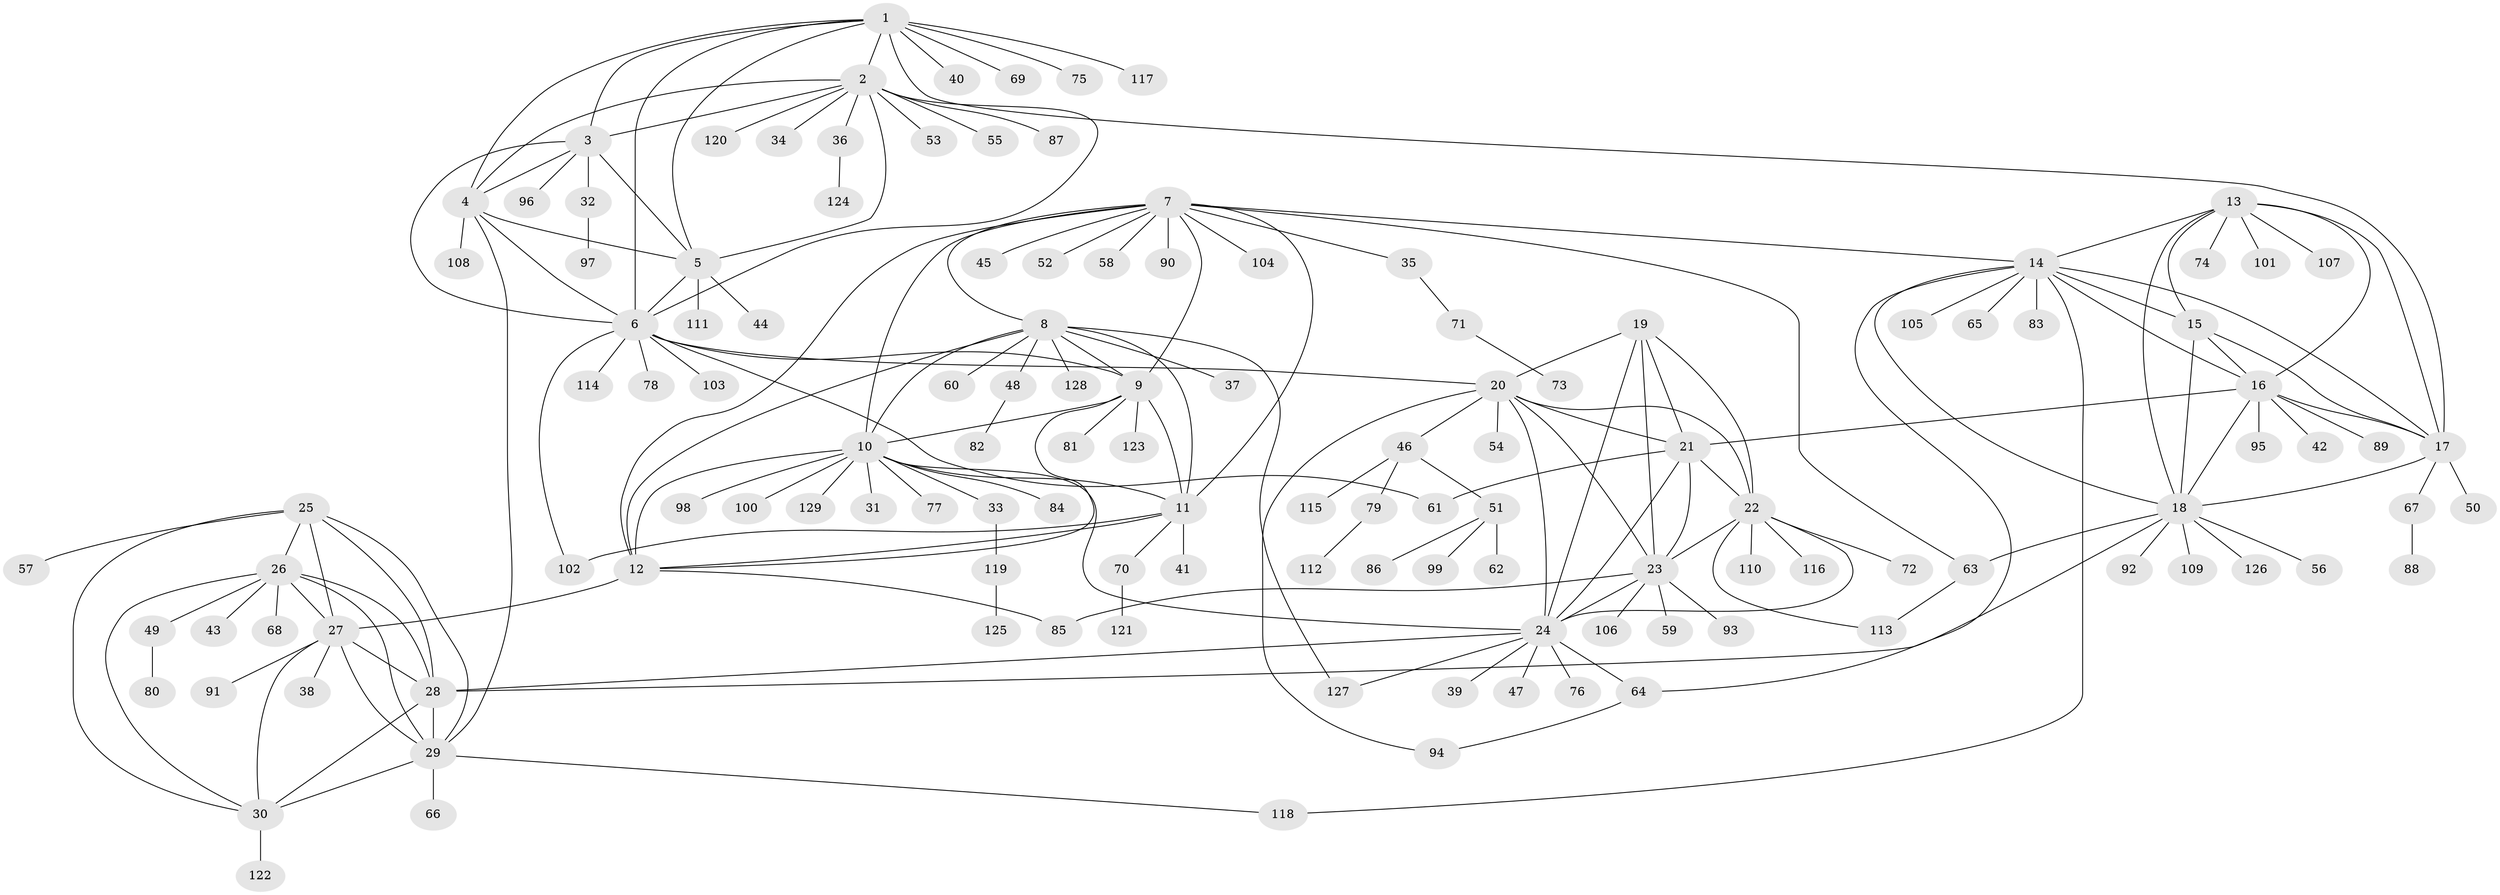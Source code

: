 // Generated by graph-tools (version 1.1) at 2025/37/03/09/25 02:37:14]
// undirected, 129 vertices, 193 edges
graph export_dot {
graph [start="1"]
  node [color=gray90,style=filled];
  1;
  2;
  3;
  4;
  5;
  6;
  7;
  8;
  9;
  10;
  11;
  12;
  13;
  14;
  15;
  16;
  17;
  18;
  19;
  20;
  21;
  22;
  23;
  24;
  25;
  26;
  27;
  28;
  29;
  30;
  31;
  32;
  33;
  34;
  35;
  36;
  37;
  38;
  39;
  40;
  41;
  42;
  43;
  44;
  45;
  46;
  47;
  48;
  49;
  50;
  51;
  52;
  53;
  54;
  55;
  56;
  57;
  58;
  59;
  60;
  61;
  62;
  63;
  64;
  65;
  66;
  67;
  68;
  69;
  70;
  71;
  72;
  73;
  74;
  75;
  76;
  77;
  78;
  79;
  80;
  81;
  82;
  83;
  84;
  85;
  86;
  87;
  88;
  89;
  90;
  91;
  92;
  93;
  94;
  95;
  96;
  97;
  98;
  99;
  100;
  101;
  102;
  103;
  104;
  105;
  106;
  107;
  108;
  109;
  110;
  111;
  112;
  113;
  114;
  115;
  116;
  117;
  118;
  119;
  120;
  121;
  122;
  123;
  124;
  125;
  126;
  127;
  128;
  129;
  1 -- 2;
  1 -- 3;
  1 -- 4;
  1 -- 5;
  1 -- 6;
  1 -- 17;
  1 -- 40;
  1 -- 69;
  1 -- 75;
  1 -- 117;
  2 -- 3;
  2 -- 4;
  2 -- 5;
  2 -- 6;
  2 -- 34;
  2 -- 36;
  2 -- 53;
  2 -- 55;
  2 -- 87;
  2 -- 120;
  3 -- 4;
  3 -- 5;
  3 -- 6;
  3 -- 32;
  3 -- 96;
  4 -- 5;
  4 -- 6;
  4 -- 29;
  4 -- 108;
  5 -- 6;
  5 -- 44;
  5 -- 111;
  6 -- 9;
  6 -- 20;
  6 -- 61;
  6 -- 78;
  6 -- 102;
  6 -- 103;
  6 -- 114;
  7 -- 8;
  7 -- 9;
  7 -- 10;
  7 -- 11;
  7 -- 12;
  7 -- 14;
  7 -- 35;
  7 -- 45;
  7 -- 52;
  7 -- 58;
  7 -- 63;
  7 -- 90;
  7 -- 104;
  8 -- 9;
  8 -- 10;
  8 -- 11;
  8 -- 12;
  8 -- 37;
  8 -- 48;
  8 -- 60;
  8 -- 127;
  8 -- 128;
  9 -- 10;
  9 -- 11;
  9 -- 12;
  9 -- 81;
  9 -- 123;
  10 -- 11;
  10 -- 12;
  10 -- 24;
  10 -- 31;
  10 -- 33;
  10 -- 77;
  10 -- 84;
  10 -- 98;
  10 -- 100;
  10 -- 129;
  11 -- 12;
  11 -- 41;
  11 -- 70;
  11 -- 102;
  12 -- 27;
  12 -- 85;
  13 -- 14;
  13 -- 15;
  13 -- 16;
  13 -- 17;
  13 -- 18;
  13 -- 74;
  13 -- 101;
  13 -- 107;
  14 -- 15;
  14 -- 16;
  14 -- 17;
  14 -- 18;
  14 -- 64;
  14 -- 65;
  14 -- 83;
  14 -- 105;
  14 -- 118;
  15 -- 16;
  15 -- 17;
  15 -- 18;
  16 -- 17;
  16 -- 18;
  16 -- 21;
  16 -- 42;
  16 -- 89;
  16 -- 95;
  17 -- 18;
  17 -- 50;
  17 -- 67;
  18 -- 28;
  18 -- 56;
  18 -- 63;
  18 -- 92;
  18 -- 109;
  18 -- 126;
  19 -- 20;
  19 -- 21;
  19 -- 22;
  19 -- 23;
  19 -- 24;
  20 -- 21;
  20 -- 22;
  20 -- 23;
  20 -- 24;
  20 -- 46;
  20 -- 54;
  20 -- 94;
  21 -- 22;
  21 -- 23;
  21 -- 24;
  21 -- 61;
  22 -- 23;
  22 -- 24;
  22 -- 72;
  22 -- 110;
  22 -- 113;
  22 -- 116;
  23 -- 24;
  23 -- 59;
  23 -- 85;
  23 -- 93;
  23 -- 106;
  24 -- 28;
  24 -- 39;
  24 -- 47;
  24 -- 64;
  24 -- 76;
  24 -- 127;
  25 -- 26;
  25 -- 27;
  25 -- 28;
  25 -- 29;
  25 -- 30;
  25 -- 57;
  26 -- 27;
  26 -- 28;
  26 -- 29;
  26 -- 30;
  26 -- 43;
  26 -- 49;
  26 -- 68;
  27 -- 28;
  27 -- 29;
  27 -- 30;
  27 -- 38;
  27 -- 91;
  28 -- 29;
  28 -- 30;
  29 -- 30;
  29 -- 66;
  29 -- 118;
  30 -- 122;
  32 -- 97;
  33 -- 119;
  35 -- 71;
  36 -- 124;
  46 -- 51;
  46 -- 79;
  46 -- 115;
  48 -- 82;
  49 -- 80;
  51 -- 62;
  51 -- 86;
  51 -- 99;
  63 -- 113;
  64 -- 94;
  67 -- 88;
  70 -- 121;
  71 -- 73;
  79 -- 112;
  119 -- 125;
}
